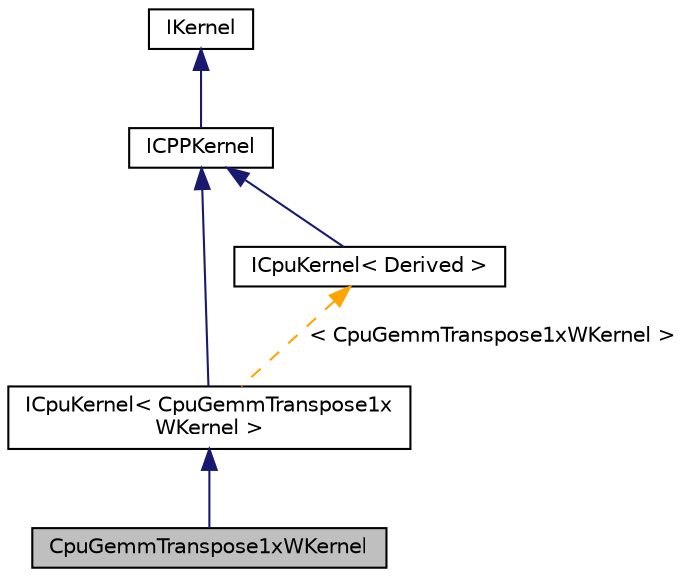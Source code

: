 digraph "CpuGemmTranspose1xWKernel"
{
 // LATEX_PDF_SIZE
  edge [fontname="Helvetica",fontsize="10",labelfontname="Helvetica",labelfontsize="10"];
  node [fontname="Helvetica",fontsize="10",shape=record];
  Node1 [label="CpuGemmTranspose1xWKernel",height=0.2,width=0.4,color="black", fillcolor="grey75", style="filled", fontcolor="black",tooltip="Kernel which transposes the elements of a matrix in chunks of 1xW, where W is equal to (16 / element ..."];
  Node2 -> Node1 [dir="back",color="midnightblue",fontsize="10",style="solid",fontname="Helvetica"];
  Node2 [label="ICpuKernel\< CpuGemmTranspose1x\lWKernel \>",height=0.2,width=0.4,color="black", fillcolor="white", style="filled",URL="$classarm__compute_1_1cpu_1_1_i_cpu_kernel.xhtml",tooltip=" "];
  Node3 -> Node2 [dir="back",color="midnightblue",fontsize="10",style="solid",fontname="Helvetica"];
  Node3 [label="ICPPKernel",height=0.2,width=0.4,color="black", fillcolor="white", style="filled",URL="$classarm__compute_1_1_i_c_p_p_kernel.xhtml",tooltip="Common interface for all kernels implemented in C++."];
  Node4 -> Node3 [dir="back",color="midnightblue",fontsize="10",style="solid",fontname="Helvetica"];
  Node4 [label="IKernel",height=0.2,width=0.4,color="black", fillcolor="white", style="filled",URL="$classarm__compute_1_1_i_kernel.xhtml",tooltip="Common information for all the kernels."];
  Node5 -> Node2 [dir="back",color="orange",fontsize="10",style="dashed",label=" \< CpuGemmTranspose1xWKernel \>" ,fontname="Helvetica"];
  Node5 [label="ICpuKernel\< Derived \>",height=0.2,width=0.4,color="black", fillcolor="white", style="filled",URL="$classarm__compute_1_1cpu_1_1_i_cpu_kernel.xhtml",tooltip=" "];
  Node3 -> Node5 [dir="back",color="midnightblue",fontsize="10",style="solid",fontname="Helvetica"];
}

